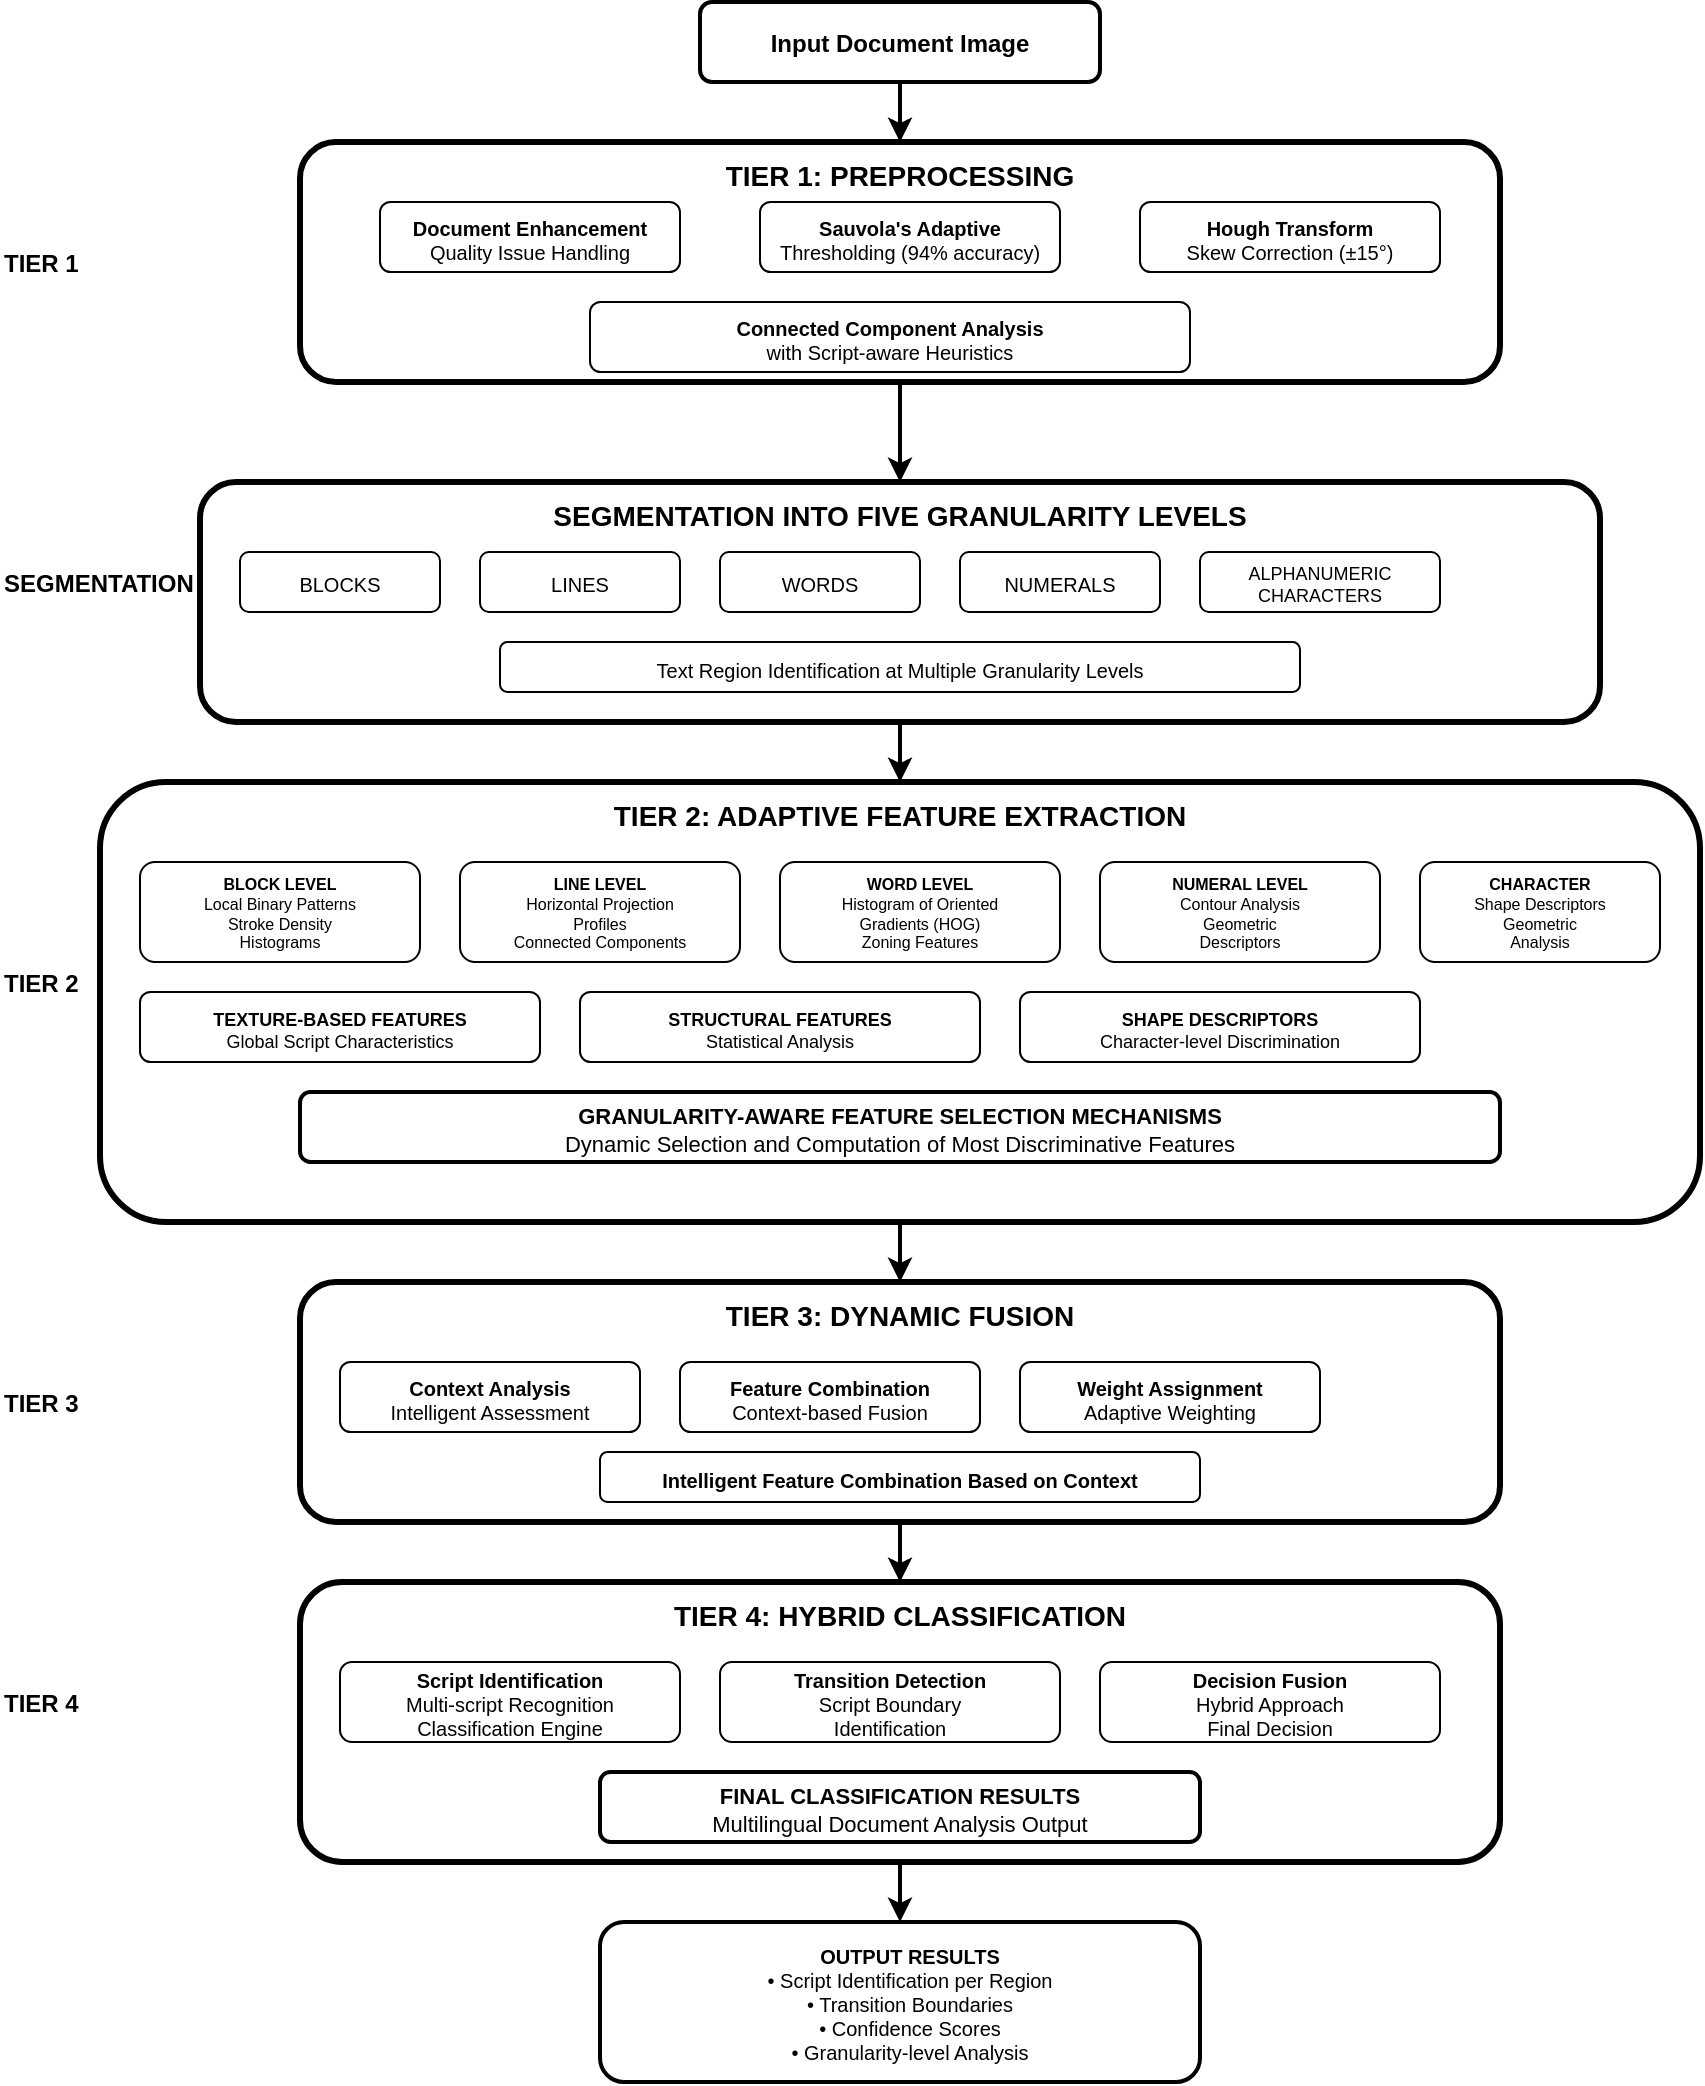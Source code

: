<mxfile version="28.2.0">
  <diagram name="MSAFF Framework" id="msaff-complete-architecture">
    <mxGraphModel dx="994" dy="540" grid="1" gridSize="10" guides="1" tooltips="1" connect="1" arrows="1" fold="1" page="1" pageScale="1" pageWidth="1000" pageHeight="1400" math="0" shadow="0">
      <root>
        <mxCell id="0" />
        <mxCell id="1" parent="0" />
        <mxCell id="input" value="Input Document Image" style="rounded=1;whiteSpace=wrap;html=1;strokeWidth=2;fontStyle=1;fontSize=12;spacingTop=2;" parent="1" vertex="1">
          <mxGeometry x="400" y="50" width="200" height="40" as="geometry" />
        </mxCell>
        <mxCell id="arrow1" style="edgeStyle=orthogonalEdgeStyle;rounded=0;orthogonalLoop=1;jettySize=auto;html=1;strokeWidth=2;spacingTop=2;" parent="1" source="input" target="tier1" edge="1">
          <mxGeometry relative="1" as="geometry" />
        </mxCell>
        <mxCell id="tier1" value="TIER 1: PREPROCESSING" style="rounded=1;whiteSpace=wrap;html=1;strokeWidth=3;verticalAlign=top;spacingTop=2;imageAspect=0;fontSize=14;fontStyle=1" parent="1" vertex="1">
          <mxGeometry x="200" y="120" width="600" height="120" as="geometry" />
        </mxCell>
        <mxCell id="doc-enhance" value="&lt;b&gt;Document Enhancement&lt;/b&gt;&lt;br&gt;Quality Issue Handling" style="rounded=1;whiteSpace=wrap;html=1;fontSize=10;spacingTop=2;" parent="1" vertex="1">
          <mxGeometry x="240" y="150" width="150" height="35" as="geometry" />
        </mxCell>
        <mxCell id="binarization" value="&lt;b&gt;Sauvola&#39;s Adaptive&lt;/b&gt;&lt;br&gt;Thresholding (94% accuracy)" style="rounded=1;whiteSpace=wrap;html=1;fontSize=10;spacingTop=2;" parent="1" vertex="1">
          <mxGeometry x="430" y="150" width="150" height="35" as="geometry" />
        </mxCell>
        <mxCell id="skew" value="&lt;b&gt;Hough Transform&lt;/b&gt;&lt;br&gt;Skew Correction (±15°)" style="rounded=1;whiteSpace=wrap;html=1;fontSize=10;spacingTop=2;" parent="1" vertex="1">
          <mxGeometry x="620" y="150" width="150" height="35" as="geometry" />
        </mxCell>
        <mxCell id="seg-engine" value="&lt;b&gt;Connected Component Analysis&lt;/b&gt;&lt;br&gt;with Script-aware Heuristics" style="rounded=1;whiteSpace=wrap;html=1;fontSize=10;spacingTop=2;" parent="1" vertex="1">
          <mxGeometry x="345" y="200" width="300" height="35" as="geometry" />
        </mxCell>
        <mxCell id="arrow2" style="edgeStyle=orthogonalEdgeStyle;rounded=0;orthogonalLoop=1;jettySize=auto;html=1;strokeWidth=2;spacingTop=2;" parent="1" source="tier1" target="segmentation" edge="1">
          <mxGeometry relative="1" as="geometry" />
        </mxCell>
        <mxCell id="segmentation" value="SEGMENTATION INTO FIVE GRANULARITY LEVELS" style="rounded=1;whiteSpace=wrap;html=1;strokeWidth=3;verticalAlign=top;spacingTop=2;fontSize=14;fontStyle=1;spacingBottom=0;" parent="1" vertex="1">
          <mxGeometry x="150" y="290" width="700" height="120" as="geometry" />
        </mxCell>
        <mxCell id="blocks" value="BLOCKS" style="rounded=1;whiteSpace=wrap;html=1;fontSize=10;spacingTop=2;" parent="1" vertex="1">
          <mxGeometry x="170" y="325" width="100" height="30" as="geometry" />
        </mxCell>
        <mxCell id="lines" value="LINES" style="rounded=1;whiteSpace=wrap;html=1;fontSize=10;spacingTop=2;" parent="1" vertex="1">
          <mxGeometry x="290" y="325" width="100" height="30" as="geometry" />
        </mxCell>
        <mxCell id="words" value="WORDS" style="rounded=1;whiteSpace=wrap;html=1;fontSize=10;spacingTop=2;" parent="1" vertex="1">
          <mxGeometry x="410" y="325" width="100" height="30" as="geometry" />
        </mxCell>
        <mxCell id="numerals" value="NUMERALS" style="rounded=1;whiteSpace=wrap;html=1;fontSize=10;spacingTop=2;" parent="1" vertex="1">
          <mxGeometry x="530" y="325" width="100" height="30" as="geometry" />
        </mxCell>
        <mxCell id="alphanumeric" value="ALPHANUMERIC&lt;br&gt;CHARACTERS" style="rounded=1;whiteSpace=wrap;html=1;fontSize=9;spacingTop=2;" parent="1" vertex="1">
          <mxGeometry x="650" y="325" width="120" height="30" as="geometry" />
        </mxCell>
        <mxCell id="text-region" value="Text Region Identification at Multiple Granularity Levels" style="rounded=1;whiteSpace=wrap;html=1;fontSize=10;spacingTop=2;" parent="1" vertex="1">
          <mxGeometry x="300" y="370" width="400" height="25" as="geometry" />
        </mxCell>
        <mxCell id="arrow3" style="edgeStyle=orthogonalEdgeStyle;rounded=0;orthogonalLoop=1;jettySize=auto;html=1;strokeWidth=2;spacingTop=2;" parent="1" source="segmentation" target="tier2" edge="1">
          <mxGeometry relative="1" as="geometry" />
        </mxCell>
        <mxCell id="tier2" value="TIER 2: ADAPTIVE FEATURE EXTRACTION" style="rounded=1;whiteSpace=wrap;html=1;strokeWidth=3;fontSize=14;fontStyle=1;verticalAlign=top;spacingTop=2;" parent="1" vertex="1">
          <mxGeometry x="100" y="440" width="800" height="220" as="geometry" />
        </mxCell>
        <mxCell id="block-features" value="&lt;b&gt;BLOCK LEVEL&lt;/b&gt;&lt;br&gt;Local Binary Patterns&lt;br&gt;Stroke Density&lt;br&gt;Histograms" style="rounded=1;whiteSpace=wrap;html=1;fontSize=8;spacingTop=2;" parent="1" vertex="1">
          <mxGeometry x="120" y="480" width="140" height="50" as="geometry" />
        </mxCell>
        <mxCell id="line-features" value="&lt;b&gt;LINE LEVEL&lt;/b&gt;&lt;br&gt;Horizontal Projection&lt;br&gt;Profiles&lt;br&gt;Connected Components" style="rounded=1;whiteSpace=wrap;html=1;fontSize=8;spacingTop=2;" parent="1" vertex="1">
          <mxGeometry x="280" y="480" width="140" height="50" as="geometry" />
        </mxCell>
        <mxCell id="word-features" value="&lt;b&gt;WORD LEVEL&lt;/b&gt;&lt;br&gt;Histogram of Oriented&lt;br&gt;Gradients (HOG)&lt;br&gt;Zoning Features" style="rounded=1;whiteSpace=wrap;html=1;fontSize=8;spacingTop=2;" parent="1" vertex="1">
          <mxGeometry x="440" y="480" width="140" height="50" as="geometry" />
        </mxCell>
        <mxCell id="numeral-features" value="&lt;b&gt;NUMERAL LEVEL&lt;/b&gt;&lt;br&gt;Contour Analysis&lt;br&gt;Geometric&lt;br&gt;Descriptors" style="rounded=1;whiteSpace=wrap;html=1;fontSize=8;spacingTop=2;" parent="1" vertex="1">
          <mxGeometry x="600" y="480" width="140" height="50" as="geometry" />
        </mxCell>
        <mxCell id="char-features" value="&lt;b&gt;CHARACTER&lt;/b&gt;&lt;br&gt;Shape Descriptors&lt;br&gt;Geometric&lt;br&gt;Analysis" style="rounded=1;whiteSpace=wrap;html=1;fontSize=8;spacingTop=2;" parent="1" vertex="1">
          <mxGeometry x="760" y="480" width="120" height="50" as="geometry" />
        </mxCell>
        <mxCell id="texture-features" value="&lt;b&gt;TEXTURE-BASED FEATURES&lt;/b&gt;&lt;br&gt;Global Script Characteristics" style="rounded=1;whiteSpace=wrap;html=1;fontSize=9;spacingTop=2;" parent="1" vertex="1">
          <mxGeometry x="120" y="545" width="200" height="35" as="geometry" />
        </mxCell>
        <mxCell id="structural-features" value="&lt;b&gt;STRUCTURAL FEATURES&lt;/b&gt;&lt;br&gt;Statistical Analysis" style="rounded=1;whiteSpace=wrap;html=1;fontSize=9;spacingTop=2;" parent="1" vertex="1">
          <mxGeometry x="340" y="545" width="200" height="35" as="geometry" />
        </mxCell>
        <mxCell id="shape-features" value="&lt;b&gt;SHAPE DESCRIPTORS&lt;/b&gt;&lt;br&gt;Character-level Discrimination" style="rounded=1;whiteSpace=wrap;html=1;fontSize=9;spacingTop=2;" parent="1" vertex="1">
          <mxGeometry x="560" y="545" width="200" height="35" as="geometry" />
        </mxCell>
        <mxCell id="gran-selection" value="&lt;b&gt;GRANULARITY-AWARE FEATURE SELECTION MECHANISMS&lt;/b&gt;&lt;br&gt;Dynamic Selection and Computation of Most Discriminative Features" style="rounded=1;whiteSpace=wrap;html=1;strokeWidth=2;fontSize=11;spacingTop=2;" parent="1" vertex="1">
          <mxGeometry x="200" y="595" width="600" height="35" as="geometry" />
        </mxCell>
        <mxCell id="arrow4" style="edgeStyle=orthogonalEdgeStyle;rounded=0;orthogonalLoop=1;jettySize=auto;html=1;strokeWidth=2;spacingTop=2;" parent="1" source="tier2" target="tier3" edge="1">
          <mxGeometry relative="1" as="geometry" />
        </mxCell>
        <mxCell id="tier3" value="TIER 3: DYNAMIC FUSION" style="rounded=1;whiteSpace=wrap;html=1;strokeWidth=3;fontSize=14;fontStyle=1;verticalAlign=top;spacingTop=2;" parent="1" vertex="1">
          <mxGeometry x="200" y="690" width="600" height="120" as="geometry" />
        </mxCell>
        <mxCell id="context-analysis" value="&lt;b&gt;Context Analysis&lt;/b&gt;&lt;br&gt;Intelligent Assessment" style="rounded=1;whiteSpace=wrap;html=1;fontSize=10;spacingTop=2;" parent="1" vertex="1">
          <mxGeometry x="220" y="730" width="150" height="35" as="geometry" />
        </mxCell>
        <mxCell id="feature-combination" value="&lt;b&gt;Feature Combination&lt;/b&gt;&lt;br&gt;Context-based Fusion" style="rounded=1;whiteSpace=wrap;html=1;fontSize=10;spacingTop=2;" parent="1" vertex="1">
          <mxGeometry x="390" y="730" width="150" height="35" as="geometry" />
        </mxCell>
        <mxCell id="weight-assignment" value="&lt;b&gt;Weight Assignment&lt;/b&gt;&lt;br&gt;Adaptive Weighting" style="rounded=1;whiteSpace=wrap;html=1;fontSize=10;spacingTop=2;" parent="1" vertex="1">
          <mxGeometry x="560" y="730" width="150" height="35" as="geometry" />
        </mxCell>
        <mxCell id="intelligent-fusion" value="&lt;b&gt;Intelligent Feature Combination Based on Context&lt;/b&gt;" style="rounded=1;whiteSpace=wrap;html=1;fontSize=10;spacingTop=2;" parent="1" vertex="1">
          <mxGeometry x="350" y="775" width="300" height="25" as="geometry" />
        </mxCell>
        <mxCell id="arrow5" style="edgeStyle=orthogonalEdgeStyle;rounded=0;orthogonalLoop=1;jettySize=auto;html=1;strokeWidth=2;spacingTop=2;" parent="1" source="tier3" target="tier4" edge="1">
          <mxGeometry relative="1" as="geometry" />
        </mxCell>
        <mxCell id="tier4" value="TIER 4: HYBRID CLASSIFICATION" style="rounded=1;whiteSpace=wrap;html=1;strokeWidth=3;fontSize=14;fontStyle=1;verticalAlign=top;spacingTop=2;" parent="1" vertex="1">
          <mxGeometry x="200" y="840" width="600" height="140" as="geometry" />
        </mxCell>
        <mxCell id="script-id" value="&lt;b&gt;Script Identification&lt;/b&gt;&lt;br&gt;Multi-script Recognition&lt;br&gt;Classification Engine" style="rounded=1;whiteSpace=wrap;html=1;fontSize=10;spacingTop=2;" parent="1" vertex="1">
          <mxGeometry x="220" y="880" width="170" height="40" as="geometry" />
        </mxCell>
        <mxCell id="transition-detection" value="&lt;b&gt;Transition Detection&lt;/b&gt;&lt;br&gt;Script Boundary&lt;br&gt;Identification" style="rounded=1;whiteSpace=wrap;html=1;fontSize=10;spacingTop=2;" parent="1" vertex="1">
          <mxGeometry x="410" y="880" width="170" height="40" as="geometry" />
        </mxCell>
        <mxCell id="decision-fusion" value="&lt;b&gt;Decision Fusion&lt;/b&gt;&lt;br&gt;Hybrid Approach&lt;br&gt;Final Decision" style="rounded=1;whiteSpace=wrap;html=1;fontSize=10;spacingTop=2;" parent="1" vertex="1">
          <mxGeometry x="600" y="880" width="170" height="40" as="geometry" />
        </mxCell>
        <mxCell id="final-classification" value="&lt;b&gt;FINAL CLASSIFICATION RESULTS&lt;/b&gt;&lt;br&gt;Multilingual Document Analysis Output" style="rounded=1;whiteSpace=wrap;html=1;strokeWidth=2;fontSize=11;spacingTop=2;" parent="1" vertex="1">
          <mxGeometry x="350" y="935" width="300" height="35" as="geometry" />
        </mxCell>
        <mxCell id="arrow6" style="edgeStyle=orthogonalEdgeStyle;rounded=0;orthogonalLoop=1;jettySize=auto;html=1;strokeWidth=2;spacingTop=2;" parent="1" source="tier4" target="output" edge="1">
          <mxGeometry relative="1" as="geometry" />
        </mxCell>
        <mxCell id="output" value="&lt;b&gt;OUTPUT RESULTS&lt;/b&gt;&lt;br&gt;• Script Identification per Region&lt;br&gt;• Transition Boundaries&lt;br&gt;• Confidence Scores&lt;br&gt;• Granularity-level Analysis" style="rounded=1;whiteSpace=wrap;html=1;strokeWidth=2;fontSize=10;align=center;spacingLeft=10;spacingTop=2;" parent="1" vertex="1">
          <mxGeometry x="350" y="1010" width="300" height="80" as="geometry" />
        </mxCell>
        <mxCell id="tier1-label" value="TIER 1" style="text;html=1;strokeColor=none;fillColor=none;align=left;verticalAlign=middle;whiteSpace=wrap;rounded=0;fontSize=12;fontStyle=1;spacingTop=2;" parent="1" vertex="1">
          <mxGeometry x="50" y="170" width="80" height="20" as="geometry" />
        </mxCell>
        <mxCell id="seg-label" value="SEGMENTATION" style="text;html=1;strokeColor=none;fillColor=none;align=left;verticalAlign=middle;whiteSpace=wrap;rounded=0;fontSize=12;fontStyle=1;spacingTop=2;" parent="1" vertex="1">
          <mxGeometry x="50" y="330" width="120" height="20" as="geometry" />
        </mxCell>
        <mxCell id="tier2-label" value="TIER 2" style="text;html=1;strokeColor=none;fillColor=none;align=left;verticalAlign=middle;whiteSpace=wrap;rounded=0;fontSize=12;fontStyle=1;spacingTop=2;" parent="1" vertex="1">
          <mxGeometry x="50" y="530" width="80" height="20" as="geometry" />
        </mxCell>
        <mxCell id="tier3-label" value="TIER 3" style="text;html=1;strokeColor=none;fillColor=none;align=left;verticalAlign=middle;whiteSpace=wrap;rounded=0;fontSize=12;fontStyle=1;spacingTop=2;" parent="1" vertex="1">
          <mxGeometry x="50" y="740" width="80" height="20" as="geometry" />
        </mxCell>
        <mxCell id="tier4-label" value="TIER 4" style="text;html=1;strokeColor=none;fillColor=none;align=left;verticalAlign=middle;whiteSpace=wrap;rounded=0;fontSize=12;fontStyle=1;spacingTop=2;" parent="1" vertex="1">
          <mxGeometry x="50" y="890" width="80" height="20" as="geometry" />
        </mxCell>
      </root>
    </mxGraphModel>
  </diagram>
</mxfile>
